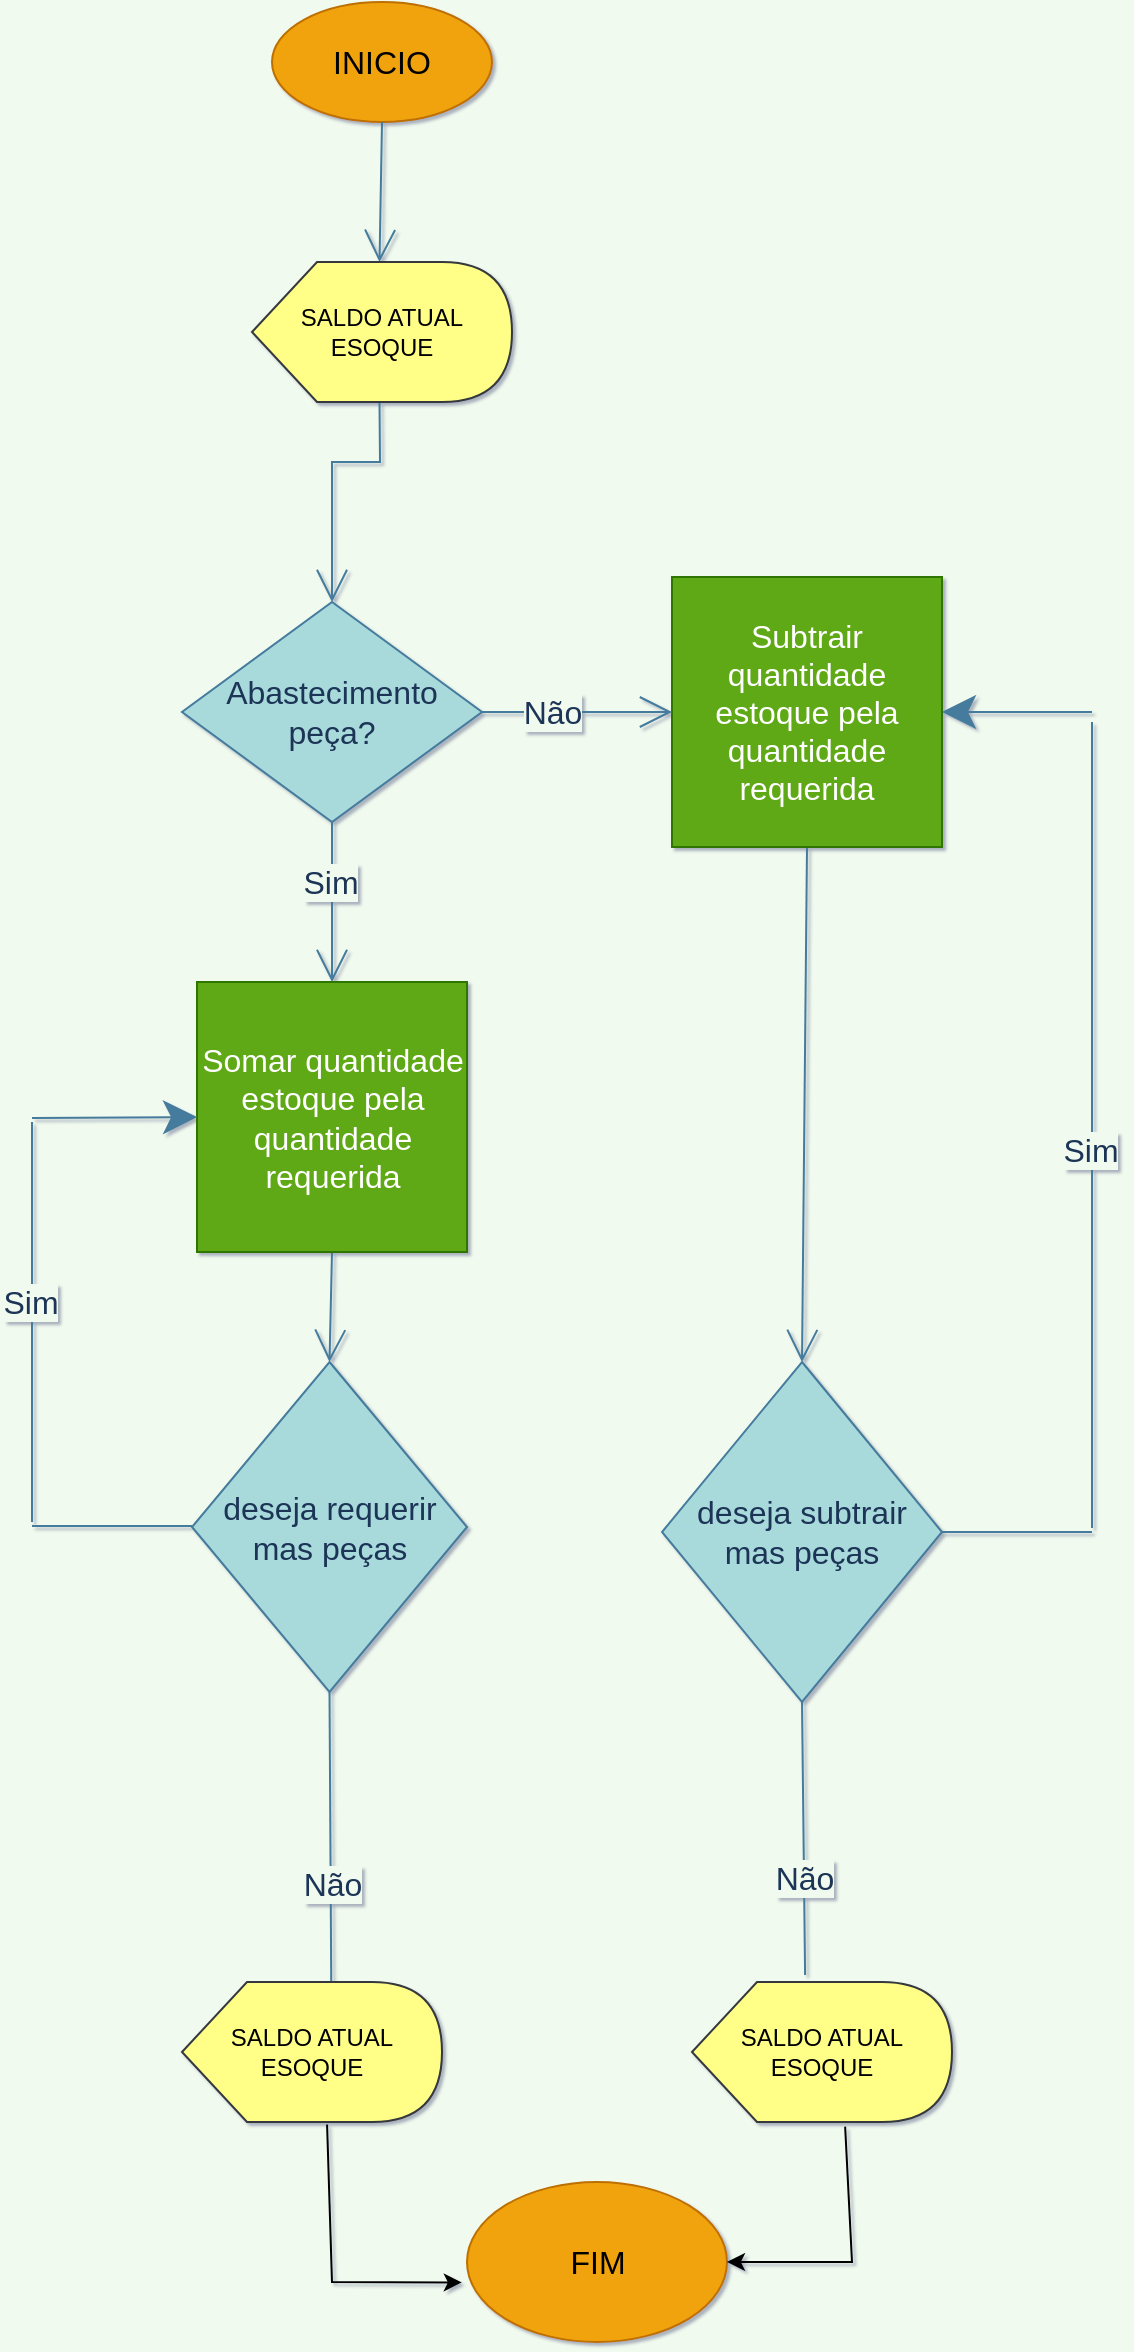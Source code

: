 <mxfile version="20.6.2" type="github">
  <diagram id="C5RBs43oDa-KdzZeNtuy" name="Page-1">
    <mxGraphModel dx="2170" dy="1125" grid="1" gridSize="10" guides="1" tooltips="1" connect="1" arrows="1" fold="1" page="1" pageScale="1" pageWidth="827" pageHeight="1169" background="#F1FAEE" math="0" shadow="1">
      <root>
        <mxCell id="WIyWlLk6GJQsqaUBKTNV-0" />
        <mxCell id="WIyWlLk6GJQsqaUBKTNV-1" parent="WIyWlLk6GJQsqaUBKTNV-0" />
        <mxCell id="hyacO7NctmVlxOkXS1On-0" value="INICIO" style="ellipse;whiteSpace=wrap;html=1;fontSize=16;fillColor=#f0a30a;strokeColor=#BD7000;fontColor=#000000;rounded=0;" parent="WIyWlLk6GJQsqaUBKTNV-1" vertex="1">
          <mxGeometry x="190" y="10" width="110" height="60" as="geometry" />
        </mxCell>
        <mxCell id="hyacO7NctmVlxOkXS1On-1" value="FIM" style="ellipse;whiteSpace=wrap;html=1;fontSize=16;fillColor=#f0a30a;strokeColor=#BD7000;fontColor=#000000;rounded=0;" parent="WIyWlLk6GJQsqaUBKTNV-1" vertex="1">
          <mxGeometry x="287.5" y="1100" width="130" height="80" as="geometry" />
        </mxCell>
        <mxCell id="hyacO7NctmVlxOkXS1On-3" value="" style="edgeStyle=none;orthogonalLoop=1;jettySize=auto;html=1;rounded=0;fontSize=12;endArrow=open;startSize=14;endSize=14;sourcePerimeterSpacing=8;targetPerimeterSpacing=8;exitX=0.5;exitY=1;exitDx=0;exitDy=0;entryX=0;entryY=0;entryDx=63.75;entryDy=0;entryPerimeter=0;strokeColor=#457B9D;fontColor=#1D3557;labelBackgroundColor=#F1FAEE;" parent="WIyWlLk6GJQsqaUBKTNV-1" source="hyacO7NctmVlxOkXS1On-0" target="BR0fSph3nn5r3dZTX79p-6" edge="1">
          <mxGeometry width="140" relative="1" as="geometry">
            <mxPoint x="260" y="90" as="sourcePoint" />
            <mxPoint x="225" y="134.96" as="targetPoint" />
            <Array as="points" />
          </mxGeometry>
        </mxCell>
        <mxCell id="hyacO7NctmVlxOkXS1On-20" style="edgeStyle=none;rounded=0;orthogonalLoop=1;jettySize=auto;html=1;exitX=0.5;exitY=1;exitDx=0;exitDy=0;entryX=0.5;entryY=0;entryDx=0;entryDy=0;fontSize=12;endArrow=open;startSize=14;endSize=14;sourcePerimeterSpacing=8;targetPerimeterSpacing=8;strokeColor=#457B9D;fontColor=#1D3557;labelBackgroundColor=#F1FAEE;" parent="WIyWlLk6GJQsqaUBKTNV-1" source="hyacO7NctmVlxOkXS1On-6" target="hyacO7NctmVlxOkXS1On-17" edge="1">
          <mxGeometry relative="1" as="geometry" />
        </mxCell>
        <mxCell id="hyacO7NctmVlxOkXS1On-21" value="Sim" style="edgeLabel;html=1;align=center;verticalAlign=middle;resizable=0;points=[];fontSize=16;fontColor=#1D3557;rounded=0;labelBackgroundColor=#F1FAEE;" parent="hyacO7NctmVlxOkXS1On-20" vertex="1" connectable="0">
          <mxGeometry x="0.675" y="-1" relative="1" as="geometry">
            <mxPoint y="-37" as="offset" />
          </mxGeometry>
        </mxCell>
        <mxCell id="hyacO7NctmVlxOkXS1On-6" value="Abastecimento peça?" style="rhombus;whiteSpace=wrap;html=1;fontSize=16;fillColor=#A8DADC;strokeColor=#457B9D;fontColor=#1D3557;rounded=0;" parent="WIyWlLk6GJQsqaUBKTNV-1" vertex="1">
          <mxGeometry x="145" y="310" width="150" height="110" as="geometry" />
        </mxCell>
        <mxCell id="hyacO7NctmVlxOkXS1On-26" style="edgeStyle=none;rounded=0;orthogonalLoop=1;jettySize=auto;html=1;exitX=0.5;exitY=1;exitDx=0;exitDy=0;entryX=0.5;entryY=0;entryDx=0;entryDy=0;fontSize=12;endArrow=open;startSize=14;endSize=14;sourcePerimeterSpacing=8;targetPerimeterSpacing=8;strokeColor=#457B9D;fontColor=#1D3557;labelBackgroundColor=#F1FAEE;" parent="WIyWlLk6GJQsqaUBKTNV-1" source="hyacO7NctmVlxOkXS1On-7" target="hyacO7NctmVlxOkXS1On-25" edge="1">
          <mxGeometry relative="1" as="geometry" />
        </mxCell>
        <mxCell id="hyacO7NctmVlxOkXS1On-7" value="Subtrair quantidade estoque pela quantidade requerida" style="whiteSpace=wrap;html=1;aspect=fixed;fontSize=16;fillColor=#60a917;strokeColor=#2D7600;fontColor=#ffffff;rounded=0;" parent="WIyWlLk6GJQsqaUBKTNV-1" vertex="1">
          <mxGeometry x="390" y="297.5" width="135" height="135" as="geometry" />
        </mxCell>
        <mxCell id="hyacO7NctmVlxOkXS1On-8" value="" style="edgeStyle=none;orthogonalLoop=1;jettySize=auto;html=1;rounded=0;fontSize=12;endArrow=open;startSize=14;endSize=14;sourcePerimeterSpacing=8;targetPerimeterSpacing=8;exitX=1;exitY=0.5;exitDx=0;exitDy=0;entryX=0;entryY=0.5;entryDx=0;entryDy=0;strokeColor=#457B9D;fontColor=#1D3557;labelBackgroundColor=#F1FAEE;" parent="WIyWlLk6GJQsqaUBKTNV-1" source="hyacO7NctmVlxOkXS1On-6" target="hyacO7NctmVlxOkXS1On-7" edge="1">
          <mxGeometry width="140" relative="1" as="geometry">
            <mxPoint x="300" y="80" as="sourcePoint" />
            <mxPoint x="440" y="80" as="targetPoint" />
            <Array as="points" />
          </mxGeometry>
        </mxCell>
        <mxCell id="hyacO7NctmVlxOkXS1On-16" value="Não" style="edgeLabel;html=1;align=center;verticalAlign=middle;resizable=0;points=[];fontSize=16;fontColor=#1D3557;rounded=0;labelBackgroundColor=#F1FAEE;" parent="hyacO7NctmVlxOkXS1On-8" vertex="1" connectable="0">
          <mxGeometry x="0.347" y="-1" relative="1" as="geometry">
            <mxPoint x="-29" y="-1" as="offset" />
          </mxGeometry>
        </mxCell>
        <mxCell id="hyacO7NctmVlxOkXS1On-13" value="" style="edgeStyle=none;orthogonalLoop=1;jettySize=auto;html=1;rounded=0;fontSize=12;endArrow=open;startSize=14;endSize=14;sourcePerimeterSpacing=8;targetPerimeterSpacing=8;exitX=0;exitY=0;exitDx=63.75;exitDy=70;entryX=0.5;entryY=0;entryDx=0;entryDy=0;strokeColor=#457B9D;fontColor=#1D3557;labelBackgroundColor=#F1FAEE;exitPerimeter=0;" parent="WIyWlLk6GJQsqaUBKTNV-1" source="BR0fSph3nn5r3dZTX79p-6" target="hyacO7NctmVlxOkXS1On-6" edge="1">
          <mxGeometry width="140" relative="1" as="geometry">
            <mxPoint x="220" y="230" as="sourcePoint" />
            <mxPoint x="370" y="220" as="targetPoint" />
            <Array as="points">
              <mxPoint x="244" y="240" />
              <mxPoint x="220" y="240" />
            </Array>
          </mxGeometry>
        </mxCell>
        <mxCell id="hyacO7NctmVlxOkXS1On-23" style="edgeStyle=none;rounded=0;orthogonalLoop=1;jettySize=auto;html=1;exitX=0.5;exitY=1;exitDx=0;exitDy=0;entryX=0.5;entryY=0;entryDx=0;entryDy=0;fontSize=12;endArrow=open;startSize=14;endSize=14;sourcePerimeterSpacing=8;targetPerimeterSpacing=8;strokeColor=#457B9D;fontColor=#1D3557;labelBackgroundColor=#F1FAEE;" parent="WIyWlLk6GJQsqaUBKTNV-1" source="hyacO7NctmVlxOkXS1On-17" target="hyacO7NctmVlxOkXS1On-22" edge="1">
          <mxGeometry relative="1" as="geometry" />
        </mxCell>
        <mxCell id="hyacO7NctmVlxOkXS1On-17" value="Somar quantidade estoque pela quantidade requerida" style="whiteSpace=wrap;html=1;aspect=fixed;fontSize=16;fillColor=#60a917;strokeColor=#2D7600;rounded=0;fontColor=#ffffff;" parent="WIyWlLk6GJQsqaUBKTNV-1" vertex="1">
          <mxGeometry x="152.5" y="500" width="135" height="135" as="geometry" />
        </mxCell>
        <mxCell id="hyacO7NctmVlxOkXS1On-22" value="deseja requerir mas peças" style="rhombus;whiteSpace=wrap;html=1;fontSize=16;fillColor=#A8DADC;strokeColor=#457B9D;fontColor=#1D3557;rounded=0;" parent="WIyWlLk6GJQsqaUBKTNV-1" vertex="1">
          <mxGeometry x="150" y="690" width="137.5" height="165" as="geometry" />
        </mxCell>
        <mxCell id="hyacO7NctmVlxOkXS1On-25" value="deseja subtrair mas peças" style="rhombus;whiteSpace=wrap;html=1;fontSize=16;fillColor=#A8DADC;strokeColor=#457B9D;fontColor=#1D3557;rounded=0;" parent="WIyWlLk6GJQsqaUBKTNV-1" vertex="1">
          <mxGeometry x="385" y="690" width="140" height="170" as="geometry" />
        </mxCell>
        <mxCell id="hyacO7NctmVlxOkXS1On-38" value="" style="endArrow=none;html=1;rounded=0;fontSize=12;startSize=14;endSize=14;sourcePerimeterSpacing=8;targetPerimeterSpacing=8;entryX=1;entryY=0.5;entryDx=0;entryDy=0;strokeColor=#457B9D;fontColor=#1D3557;labelBackgroundColor=#F1FAEE;" parent="WIyWlLk6GJQsqaUBKTNV-1" target="hyacO7NctmVlxOkXS1On-25" edge="1">
          <mxGeometry width="50" height="50" relative="1" as="geometry">
            <mxPoint x="600" y="775" as="sourcePoint" />
            <mxPoint x="470" y="510" as="targetPoint" />
          </mxGeometry>
        </mxCell>
        <mxCell id="hyacO7NctmVlxOkXS1On-39" value="" style="endArrow=none;html=1;rounded=0;fontSize=12;startSize=14;endSize=14;sourcePerimeterSpacing=8;targetPerimeterSpacing=8;strokeColor=#457B9D;fontColor=#1D3557;labelBackgroundColor=#F1FAEE;" parent="WIyWlLk6GJQsqaUBKTNV-1" edge="1">
          <mxGeometry width="50" height="50" relative="1" as="geometry">
            <mxPoint x="600" y="773" as="sourcePoint" />
            <mxPoint x="600" y="370" as="targetPoint" />
          </mxGeometry>
        </mxCell>
        <mxCell id="hyacO7NctmVlxOkXS1On-41" value="Sim" style="edgeLabel;html=1;align=center;verticalAlign=middle;resizable=0;points=[];fontSize=16;fontColor=#1D3557;rounded=0;labelBackgroundColor=#F1FAEE;" parent="hyacO7NctmVlxOkXS1On-39" vertex="1" connectable="0">
          <mxGeometry x="-0.062" y="1" relative="1" as="geometry">
            <mxPoint as="offset" />
          </mxGeometry>
        </mxCell>
        <mxCell id="hyacO7NctmVlxOkXS1On-40" value="" style="endArrow=classic;html=1;rounded=0;fontSize=12;startSize=14;endSize=14;sourcePerimeterSpacing=8;targetPerimeterSpacing=8;entryX=1;entryY=0.5;entryDx=0;entryDy=0;strokeColor=#457B9D;fontColor=#1D3557;labelBackgroundColor=#F1FAEE;" parent="WIyWlLk6GJQsqaUBKTNV-1" target="hyacO7NctmVlxOkXS1On-7" edge="1">
          <mxGeometry width="50" height="50" relative="1" as="geometry">
            <mxPoint x="600" y="365" as="sourcePoint" />
            <mxPoint x="470" y="410" as="targetPoint" />
          </mxGeometry>
        </mxCell>
        <mxCell id="hyacO7NctmVlxOkXS1On-42" value="" style="endArrow=none;html=1;rounded=0;fontSize=12;startSize=14;endSize=14;sourcePerimeterSpacing=8;targetPerimeterSpacing=8;strokeColor=#457B9D;fontColor=#1D3557;labelBackgroundColor=#F1FAEE;" parent="WIyWlLk6GJQsqaUBKTNV-1" edge="1">
          <mxGeometry width="50" height="50" relative="1" as="geometry">
            <mxPoint x="70" y="770" as="sourcePoint" />
            <mxPoint x="70" y="570" as="targetPoint" />
          </mxGeometry>
        </mxCell>
        <mxCell id="hyacO7NctmVlxOkXS1On-43" value="Sim" style="edgeLabel;html=1;align=center;verticalAlign=middle;resizable=0;points=[];fontSize=16;fontColor=#1D3557;rounded=0;labelBackgroundColor=#F1FAEE;" parent="hyacO7NctmVlxOkXS1On-42" vertex="1" connectable="0">
          <mxGeometry x="-0.062" y="1" relative="1" as="geometry">
            <mxPoint y="-16" as="offset" />
          </mxGeometry>
        </mxCell>
        <mxCell id="hyacO7NctmVlxOkXS1On-44" value="" style="endArrow=none;html=1;rounded=0;fontSize=12;startSize=14;endSize=14;sourcePerimeterSpacing=8;targetPerimeterSpacing=8;strokeColor=#457B9D;fontColor=#1D3557;labelBackgroundColor=#F1FAEE;" parent="WIyWlLk6GJQsqaUBKTNV-1" edge="1">
          <mxGeometry width="50" height="50" relative="1" as="geometry">
            <mxPoint x="150" y="772" as="sourcePoint" />
            <mxPoint x="70" y="772" as="targetPoint" />
          </mxGeometry>
        </mxCell>
        <mxCell id="hyacO7NctmVlxOkXS1On-45" value="" style="endArrow=classic;html=1;rounded=0;fontSize=12;startSize=14;endSize=14;sourcePerimeterSpacing=8;targetPerimeterSpacing=8;entryX=0;entryY=0.5;entryDx=0;entryDy=0;strokeColor=#457B9D;fontColor=#1D3557;labelBackgroundColor=#F1FAEE;" parent="WIyWlLk6GJQsqaUBKTNV-1" target="hyacO7NctmVlxOkXS1On-17" edge="1">
          <mxGeometry width="50" height="50" relative="1" as="geometry">
            <mxPoint x="70" y="568" as="sourcePoint" />
            <mxPoint x="160" y="430" as="targetPoint" />
            <Array as="points" />
          </mxGeometry>
        </mxCell>
        <mxCell id="hyacO7NctmVlxOkXS1On-46" value="" style="endArrow=none;html=1;rounded=0;fontSize=12;startSize=14;endSize=14;sourcePerimeterSpacing=8;targetPerimeterSpacing=8;entryX=0.5;entryY=1;entryDx=0;entryDy=0;strokeColor=#457B9D;fontColor=#1D3557;labelBackgroundColor=#F1FAEE;exitX=0.435;exitY=-0.05;exitDx=0;exitDy=0;exitPerimeter=0;" parent="WIyWlLk6GJQsqaUBKTNV-1" target="hyacO7NctmVlxOkXS1On-25" edge="1" source="BR0fSph3nn5r3dZTX79p-1">
          <mxGeometry width="50" height="50" relative="1" as="geometry">
            <mxPoint x="455" y="960" as="sourcePoint" />
            <mxPoint x="470" y="810" as="targetPoint" />
          </mxGeometry>
        </mxCell>
        <mxCell id="hyacO7NctmVlxOkXS1On-50" value="Não" style="edgeLabel;html=1;align=center;verticalAlign=middle;resizable=0;points=[];fontSize=16;fontColor=#1D3557;rounded=0;labelBackgroundColor=#F1FAEE;" parent="hyacO7NctmVlxOkXS1On-46" vertex="1" connectable="0">
          <mxGeometry x="-0.54" y="-1" relative="1" as="geometry">
            <mxPoint x="-1" y="-17" as="offset" />
          </mxGeometry>
        </mxCell>
        <mxCell id="hyacO7NctmVlxOkXS1On-47" value="" style="endArrow=none;html=1;rounded=0;fontSize=12;startSize=14;endSize=14;sourcePerimeterSpacing=8;targetPerimeterSpacing=8;exitX=0.5;exitY=1;exitDx=0;exitDy=0;strokeColor=#457B9D;fontColor=#1D3557;labelBackgroundColor=#F1FAEE;entryX=0.574;entryY=-0.005;entryDx=0;entryDy=0;entryPerimeter=0;" parent="WIyWlLk6GJQsqaUBKTNV-1" source="hyacO7NctmVlxOkXS1On-22" edge="1" target="BR0fSph3nn5r3dZTX79p-0">
          <mxGeometry width="50" height="50" relative="1" as="geometry">
            <mxPoint x="420" y="860" as="sourcePoint" />
            <mxPoint x="219" y="960" as="targetPoint" />
          </mxGeometry>
        </mxCell>
        <mxCell id="hyacO7NctmVlxOkXS1On-51" value="Não" style="edgeLabel;html=1;align=center;verticalAlign=middle;resizable=0;points=[];fontSize=16;fontColor=#1D3557;rounded=0;labelBackgroundColor=#F1FAEE;" parent="hyacO7NctmVlxOkXS1On-47" vertex="1" connectable="0">
          <mxGeometry x="0.543" y="2" relative="1" as="geometry">
            <mxPoint x="-2" y="-16" as="offset" />
          </mxGeometry>
        </mxCell>
        <mxCell id="BR0fSph3nn5r3dZTX79p-0" value="SALDO ATUAL &lt;br&gt;ESOQUE" style="shape=display;whiteSpace=wrap;html=1;fillColor=#ffff88;strokeColor=#36393d;" vertex="1" parent="WIyWlLk6GJQsqaUBKTNV-1">
          <mxGeometry x="145" y="1000" width="130" height="70" as="geometry" />
        </mxCell>
        <mxCell id="BR0fSph3nn5r3dZTX79p-1" value="SALDO ATUAL &lt;br&gt;ESOQUE" style="shape=display;whiteSpace=wrap;html=1;fillColor=#ffff88;strokeColor=#36393d;" vertex="1" parent="WIyWlLk6GJQsqaUBKTNV-1">
          <mxGeometry x="400" y="1000" width="130" height="70" as="geometry" />
        </mxCell>
        <mxCell id="BR0fSph3nn5r3dZTX79p-2" value="" style="endArrow=classic;html=1;rounded=0;exitX=0.558;exitY=1.018;exitDx=0;exitDy=0;exitPerimeter=0;entryX=-0.02;entryY=0.628;entryDx=0;entryDy=0;entryPerimeter=0;" edge="1" parent="WIyWlLk6GJQsqaUBKTNV-1" source="BR0fSph3nn5r3dZTX79p-0" target="hyacO7NctmVlxOkXS1On-1">
          <mxGeometry width="50" height="50" relative="1" as="geometry">
            <mxPoint x="390" y="1040" as="sourcePoint" />
            <mxPoint x="440" y="990" as="targetPoint" />
            <Array as="points">
              <mxPoint x="220" y="1150" />
            </Array>
          </mxGeometry>
        </mxCell>
        <mxCell id="BR0fSph3nn5r3dZTX79p-5" value="" style="endArrow=classic;html=1;rounded=0;entryX=1;entryY=0.5;entryDx=0;entryDy=0;exitX=0.589;exitY=1.033;exitDx=0;exitDy=0;exitPerimeter=0;" edge="1" parent="WIyWlLk6GJQsqaUBKTNV-1" source="BR0fSph3nn5r3dZTX79p-1" target="hyacO7NctmVlxOkXS1On-1">
          <mxGeometry width="50" height="50" relative="1" as="geometry">
            <mxPoint x="560" y="1110" as="sourcePoint" />
            <mxPoint x="440" y="990" as="targetPoint" />
            <Array as="points">
              <mxPoint x="480" y="1140" />
            </Array>
          </mxGeometry>
        </mxCell>
        <mxCell id="BR0fSph3nn5r3dZTX79p-6" value="SALDO ATUAL &lt;br&gt;ESOQUE" style="shape=display;whiteSpace=wrap;html=1;fillColor=#ffff88;strokeColor=#36393d;" vertex="1" parent="WIyWlLk6GJQsqaUBKTNV-1">
          <mxGeometry x="180" y="140" width="130" height="70" as="geometry" />
        </mxCell>
      </root>
    </mxGraphModel>
  </diagram>
</mxfile>
